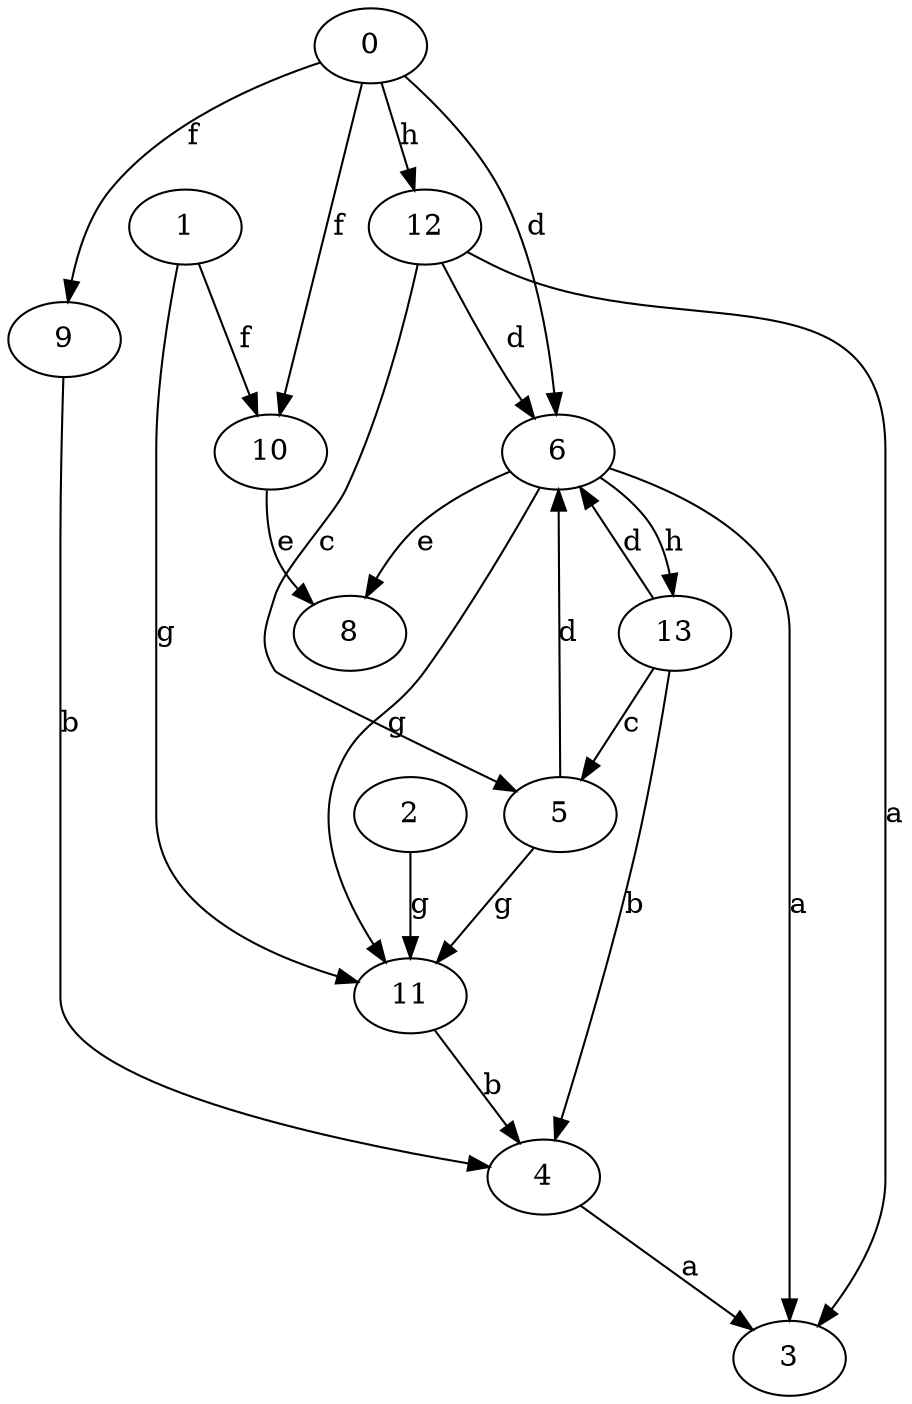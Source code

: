 strict digraph  {
1;
2;
3;
4;
5;
6;
8;
9;
10;
0;
11;
12;
13;
1 -> 10  [label=f];
1 -> 11  [label=g];
2 -> 11  [label=g];
4 -> 3  [label=a];
5 -> 6  [label=d];
5 -> 11  [label=g];
6 -> 3  [label=a];
6 -> 8  [label=e];
6 -> 11  [label=g];
6 -> 13  [label=h];
9 -> 4  [label=b];
10 -> 8  [label=e];
0 -> 6  [label=d];
0 -> 9  [label=f];
0 -> 10  [label=f];
0 -> 12  [label=h];
11 -> 4  [label=b];
12 -> 3  [label=a];
12 -> 5  [label=c];
12 -> 6  [label=d];
13 -> 4  [label=b];
13 -> 5  [label=c];
13 -> 6  [label=d];
}
